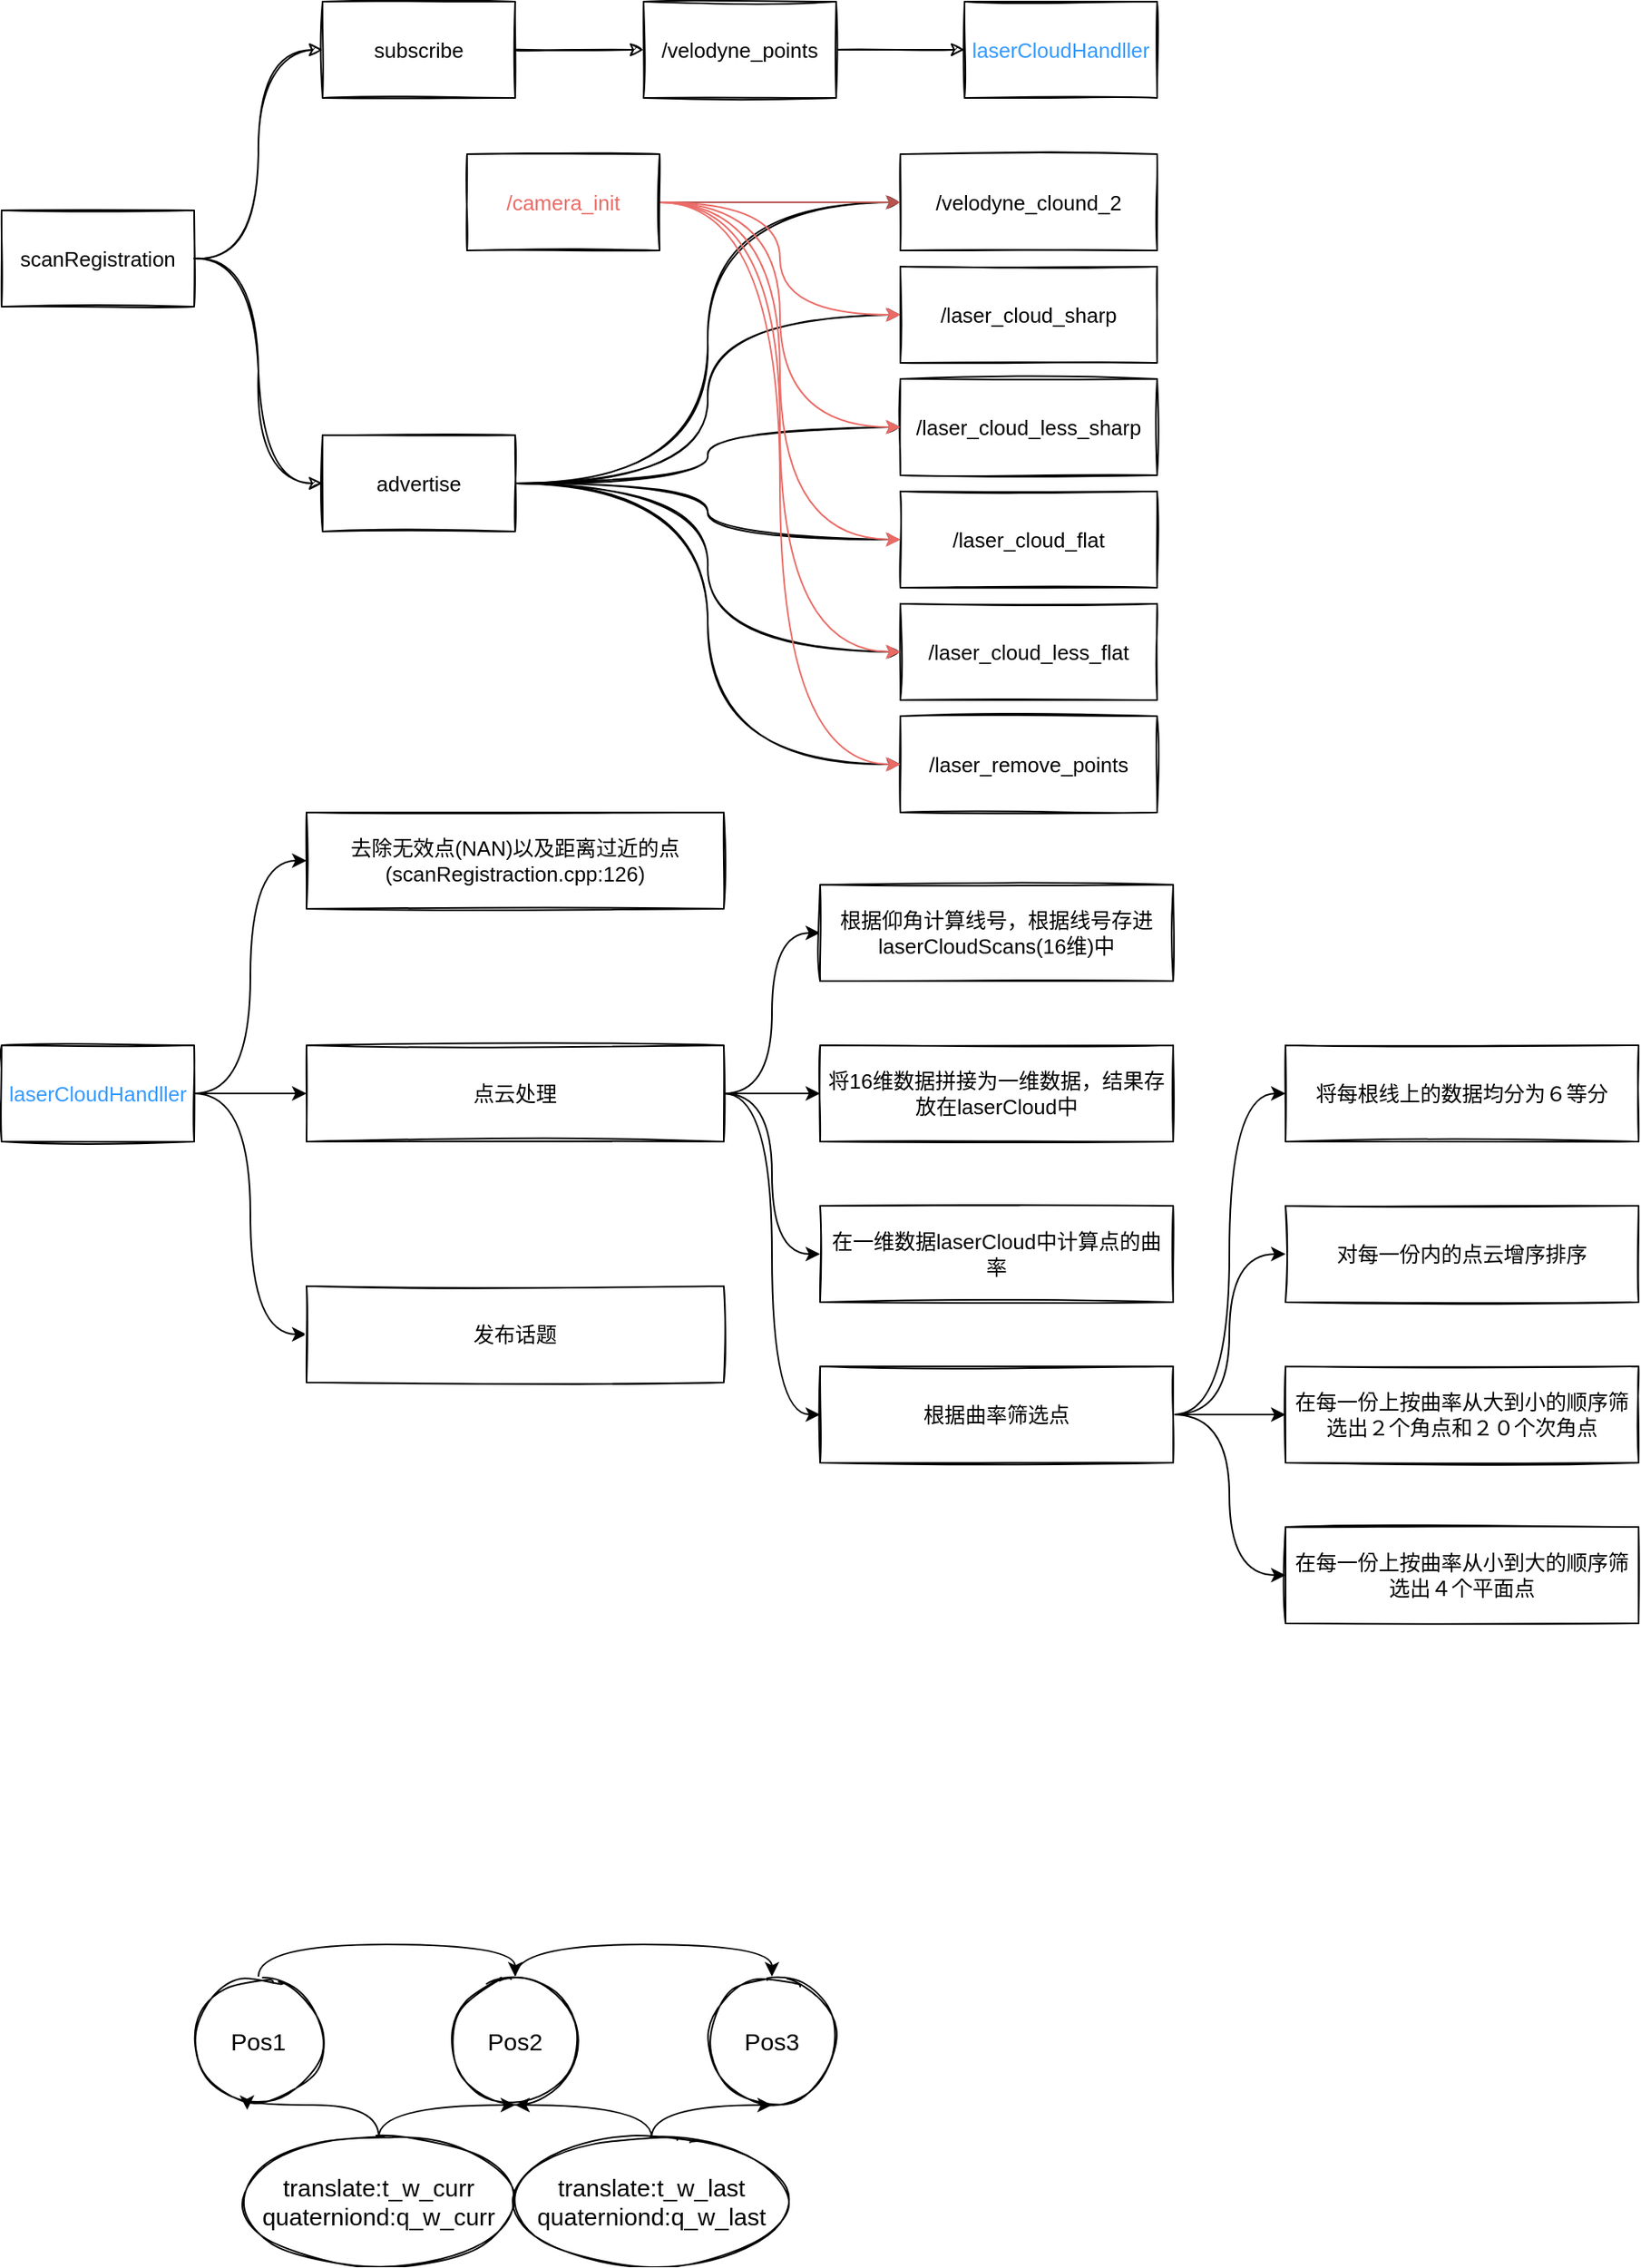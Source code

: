 <mxfile version="17.4.0" type="github">
  <diagram id="PKeqfnqakoSn-dvSIa7h" name="Page-1">
    <mxGraphModel dx="1350" dy="793" grid="1" gridSize="10" guides="1" tooltips="1" connect="1" arrows="1" fold="1" page="1" pageScale="1" pageWidth="827" pageHeight="1169" math="0" shadow="0">
      <root>
        <mxCell id="0" />
        <mxCell id="1" parent="0" />
        <mxCell id="Jbxziv27JbcRm0JtDk8l-17" style="edgeStyle=orthogonalEdgeStyle;curved=1;sketch=1;orthogonalLoop=1;jettySize=auto;html=1;entryX=0;entryY=0.5;entryDx=0;entryDy=0;fontSize=13;fontColor=#3399FF;" parent="1" source="Jbxziv27JbcRm0JtDk8l-1" target="Jbxziv27JbcRm0JtDk8l-2" edge="1">
          <mxGeometry relative="1" as="geometry" />
        </mxCell>
        <mxCell id="Jbxziv27JbcRm0JtDk8l-21" style="edgeStyle=orthogonalEdgeStyle;curved=1;sketch=1;orthogonalLoop=1;jettySize=auto;html=1;entryX=0;entryY=0.5;entryDx=0;entryDy=0;fontSize=13;fontColor=#3399FF;" parent="1" source="Jbxziv27JbcRm0JtDk8l-1" target="Jbxziv27JbcRm0JtDk8l-5" edge="1">
          <mxGeometry relative="1" as="geometry" />
        </mxCell>
        <mxCell id="Jbxziv27JbcRm0JtDk8l-1" value="&lt;div style=&quot;font-size: 13px;&quot;&gt;scanRegistration&lt;/div&gt;" style="rounded=0;whiteSpace=wrap;html=1;sketch=1;fontSize=13;" parent="1" vertex="1">
          <mxGeometry x="40" y="300" width="120" height="60" as="geometry" />
        </mxCell>
        <mxCell id="Jbxziv27JbcRm0JtDk8l-10" style="edgeStyle=orthogonalEdgeStyle;curved=1;sketch=1;orthogonalLoop=1;jettySize=auto;html=1;entryX=0;entryY=0.5;entryDx=0;entryDy=0;fontSize=13;" parent="1" source="Jbxziv27JbcRm0JtDk8l-2" target="Jbxziv27JbcRm0JtDk8l-9" edge="1">
          <mxGeometry relative="1" as="geometry" />
        </mxCell>
        <mxCell id="Jbxziv27JbcRm0JtDk8l-2" value="subscribe" style="rounded=0;whiteSpace=wrap;html=1;sketch=1;fontSize=13;" parent="1" vertex="1">
          <mxGeometry x="240" y="170" width="120" height="60" as="geometry" />
        </mxCell>
        <mxCell id="Jbxziv27JbcRm0JtDk8l-14" style="edgeStyle=orthogonalEdgeStyle;curved=1;sketch=1;orthogonalLoop=1;jettySize=auto;html=1;entryX=0;entryY=0.5;entryDx=0;entryDy=0;fontSize=13;fontColor=#3399FF;" parent="1" source="Jbxziv27JbcRm0JtDk8l-5" target="Jbxziv27JbcRm0JtDk8l-13" edge="1">
          <mxGeometry relative="1" as="geometry" />
        </mxCell>
        <mxCell id="Jbxziv27JbcRm0JtDk8l-16" style="edgeStyle=orthogonalEdgeStyle;curved=1;sketch=1;orthogonalLoop=1;jettySize=auto;html=1;entryX=0;entryY=0.5;entryDx=0;entryDy=0;fontSize=13;fontColor=#3399FF;" parent="1" source="Jbxziv27JbcRm0JtDk8l-5" target="Jbxziv27JbcRm0JtDk8l-15" edge="1">
          <mxGeometry relative="1" as="geometry" />
        </mxCell>
        <mxCell id="Jbxziv27JbcRm0JtDk8l-22" style="edgeStyle=orthogonalEdgeStyle;curved=1;sketch=1;orthogonalLoop=1;jettySize=auto;html=1;entryX=0;entryY=0.5;entryDx=0;entryDy=0;fontSize=13;fontColor=#3399FF;" parent="1" source="Jbxziv27JbcRm0JtDk8l-5" target="Jbxziv27JbcRm0JtDk8l-18" edge="1">
          <mxGeometry relative="1" as="geometry" />
        </mxCell>
        <mxCell id="Jbxziv27JbcRm0JtDk8l-26" style="edgeStyle=orthogonalEdgeStyle;curved=1;sketch=1;orthogonalLoop=1;jettySize=auto;html=1;entryX=0;entryY=0.5;entryDx=0;entryDy=0;fontSize=13;fontColor=#3399FF;" parent="1" source="Jbxziv27JbcRm0JtDk8l-5" target="Jbxziv27JbcRm0JtDk8l-23" edge="1">
          <mxGeometry relative="1" as="geometry" />
        </mxCell>
        <mxCell id="Jbxziv27JbcRm0JtDk8l-27" style="edgeStyle=orthogonalEdgeStyle;curved=1;sketch=1;orthogonalLoop=1;jettySize=auto;html=1;entryX=0;entryY=0.5;entryDx=0;entryDy=0;fontSize=13;fontColor=#3399FF;" parent="1" source="Jbxziv27JbcRm0JtDk8l-5" target="Jbxziv27JbcRm0JtDk8l-24" edge="1">
          <mxGeometry relative="1" as="geometry" />
        </mxCell>
        <mxCell id="Jbxziv27JbcRm0JtDk8l-28" style="edgeStyle=orthogonalEdgeStyle;curved=1;sketch=1;orthogonalLoop=1;jettySize=auto;html=1;entryX=0;entryY=0.5;entryDx=0;entryDy=0;fontSize=13;fontColor=#3399FF;" parent="1" source="Jbxziv27JbcRm0JtDk8l-5" target="Jbxziv27JbcRm0JtDk8l-25" edge="1">
          <mxGeometry relative="1" as="geometry" />
        </mxCell>
        <mxCell id="Jbxziv27JbcRm0JtDk8l-5" value="advertise" style="rounded=0;whiteSpace=wrap;html=1;sketch=1;fontSize=13;" parent="1" vertex="1">
          <mxGeometry x="240" y="440" width="120" height="60" as="geometry" />
        </mxCell>
        <mxCell id="Jbxziv27JbcRm0JtDk8l-11" style="edgeStyle=orthogonalEdgeStyle;curved=1;sketch=1;orthogonalLoop=1;jettySize=auto;html=1;fontSize=13;" parent="1" source="Jbxziv27JbcRm0JtDk8l-9" edge="1">
          <mxGeometry relative="1" as="geometry">
            <mxPoint x="640" y="200" as="targetPoint" />
          </mxGeometry>
        </mxCell>
        <mxCell id="Jbxziv27JbcRm0JtDk8l-9" value="/velodyne_points" style="rounded=0;whiteSpace=wrap;html=1;sketch=1;fontSize=13;" parent="1" vertex="1">
          <mxGeometry x="440" y="170" width="120" height="60" as="geometry" />
        </mxCell>
        <mxCell id="Jbxziv27JbcRm0JtDk8l-12" value="laserCloudHandller" style="rounded=0;whiteSpace=wrap;html=1;sketch=1;fontSize=13;fontColor=#3399FF;" parent="1" vertex="1">
          <mxGeometry x="640" y="170" width="120" height="60" as="geometry" />
        </mxCell>
        <mxCell id="Jbxziv27JbcRm0JtDk8l-13" value="/velodyne_clound_2" style="rounded=0;whiteSpace=wrap;html=1;sketch=1;fontSize=13;" parent="1" vertex="1">
          <mxGeometry x="600" y="265" width="160" height="60" as="geometry" />
        </mxCell>
        <mxCell id="Jbxziv27JbcRm0JtDk8l-15" value="/laser_cloud_sharp" style="rounded=0;whiteSpace=wrap;html=1;sketch=1;fontSize=13;" parent="1" vertex="1">
          <mxGeometry x="600" y="335" width="160" height="60" as="geometry" />
        </mxCell>
        <mxCell id="Jbxziv27JbcRm0JtDk8l-18" value="/laser_cloud_less_sharp" style="rounded=0;whiteSpace=wrap;html=1;sketch=1;fontSize=13;" parent="1" vertex="1">
          <mxGeometry x="600" y="405" width="160" height="60" as="geometry" />
        </mxCell>
        <mxCell id="Jbxziv27JbcRm0JtDk8l-23" value="/laser_cloud_flat" style="rounded=0;whiteSpace=wrap;html=1;sketch=1;fontSize=13;" parent="1" vertex="1">
          <mxGeometry x="600" y="475" width="160" height="60" as="geometry" />
        </mxCell>
        <mxCell id="Jbxziv27JbcRm0JtDk8l-24" value="/laser_cloud_less_flat" style="rounded=0;whiteSpace=wrap;html=1;sketch=1;fontSize=13;" parent="1" vertex="1">
          <mxGeometry x="600" y="545" width="160" height="60" as="geometry" />
        </mxCell>
        <mxCell id="Jbxziv27JbcRm0JtDk8l-25" value="/laser_remove_points" style="rounded=0;whiteSpace=wrap;html=1;sketch=1;fontSize=13;" parent="1" vertex="1">
          <mxGeometry x="600" y="615" width="160" height="60" as="geometry" />
        </mxCell>
        <mxCell id="GhelA_jYTZPkLx0FiXOg-9" style="edgeStyle=orthogonalEdgeStyle;orthogonalLoop=1;jettySize=auto;html=1;entryX=0;entryY=0.5;entryDx=0;entryDy=0;curved=1;" parent="1" source="GhelA_jYTZPkLx0FiXOg-1" target="GhelA_jYTZPkLx0FiXOg-2" edge="1">
          <mxGeometry relative="1" as="geometry" />
        </mxCell>
        <mxCell id="GhelA_jYTZPkLx0FiXOg-10" style="edgeStyle=orthogonalEdgeStyle;curved=1;orthogonalLoop=1;jettySize=auto;html=1;entryX=0;entryY=0.5;entryDx=0;entryDy=0;" parent="1" source="GhelA_jYTZPkLx0FiXOg-1" target="GhelA_jYTZPkLx0FiXOg-3" edge="1">
          <mxGeometry relative="1" as="geometry" />
        </mxCell>
        <mxCell id="GhelA_jYTZPkLx0FiXOg-27" style="edgeStyle=orthogonalEdgeStyle;curved=1;orthogonalLoop=1;jettySize=auto;html=1;entryX=0;entryY=0.5;entryDx=0;entryDy=0;" parent="1" source="GhelA_jYTZPkLx0FiXOg-1" target="GhelA_jYTZPkLx0FiXOg-26" edge="1">
          <mxGeometry relative="1" as="geometry" />
        </mxCell>
        <mxCell id="GhelA_jYTZPkLx0FiXOg-1" value="laserCloudHandller" style="rounded=0;whiteSpace=wrap;html=1;sketch=1;fontSize=13;fontColor=#3399FF;" parent="1" vertex="1">
          <mxGeometry x="40" y="820" width="120" height="60" as="geometry" />
        </mxCell>
        <mxCell id="GhelA_jYTZPkLx0FiXOg-2" value="去除无效点(NAN)以及距离过近的点(scanRegistraction.cpp:126)" style="rounded=0;whiteSpace=wrap;html=1;sketch=1;fontSize=13;" parent="1" vertex="1">
          <mxGeometry x="230" y="675" width="260" height="60" as="geometry" />
        </mxCell>
        <mxCell id="GhelA_jYTZPkLx0FiXOg-11" style="edgeStyle=orthogonalEdgeStyle;curved=1;orthogonalLoop=1;jettySize=auto;html=1;entryX=0;entryY=0.5;entryDx=0;entryDy=0;" parent="1" source="GhelA_jYTZPkLx0FiXOg-3" target="GhelA_jYTZPkLx0FiXOg-4" edge="1">
          <mxGeometry relative="1" as="geometry" />
        </mxCell>
        <mxCell id="GhelA_jYTZPkLx0FiXOg-12" style="edgeStyle=orthogonalEdgeStyle;curved=1;orthogonalLoop=1;jettySize=auto;html=1;entryX=0;entryY=0.5;entryDx=0;entryDy=0;" parent="1" source="GhelA_jYTZPkLx0FiXOg-3" target="GhelA_jYTZPkLx0FiXOg-5" edge="1">
          <mxGeometry relative="1" as="geometry" />
        </mxCell>
        <mxCell id="GhelA_jYTZPkLx0FiXOg-13" style="edgeStyle=orthogonalEdgeStyle;curved=1;orthogonalLoop=1;jettySize=auto;html=1;entryX=0;entryY=0.5;entryDx=0;entryDy=0;" parent="1" source="GhelA_jYTZPkLx0FiXOg-3" target="GhelA_jYTZPkLx0FiXOg-6" edge="1">
          <mxGeometry relative="1" as="geometry" />
        </mxCell>
        <mxCell id="GhelA_jYTZPkLx0FiXOg-14" style="edgeStyle=orthogonalEdgeStyle;curved=1;orthogonalLoop=1;jettySize=auto;html=1;entryX=0;entryY=0.5;entryDx=0;entryDy=0;" parent="1" source="GhelA_jYTZPkLx0FiXOg-3" target="GhelA_jYTZPkLx0FiXOg-7" edge="1">
          <mxGeometry relative="1" as="geometry">
            <Array as="points">
              <mxPoint x="520" y="850" />
              <mxPoint x="520" y="1050" />
            </Array>
          </mxGeometry>
        </mxCell>
        <mxCell id="GhelA_jYTZPkLx0FiXOg-3" value="点云处理" style="rounded=0;whiteSpace=wrap;html=1;sketch=1;fontSize=13;" parent="1" vertex="1">
          <mxGeometry x="230" y="820" width="260" height="60" as="geometry" />
        </mxCell>
        <mxCell id="GhelA_jYTZPkLx0FiXOg-4" value="&lt;div&gt;根据仰角计算线号，根据线号存进&lt;/div&gt;&lt;div&gt;laserCloudScans(16维)中&lt;/div&gt;" style="rounded=0;whiteSpace=wrap;html=1;sketch=1;fontSize=13;" parent="1" vertex="1">
          <mxGeometry x="550" y="720" width="220" height="60" as="geometry" />
        </mxCell>
        <mxCell id="GhelA_jYTZPkLx0FiXOg-5" value="将16维数据拼接为一维数据，结果存放在laserCloud中" style="rounded=0;whiteSpace=wrap;html=1;sketch=1;fontSize=13;" parent="1" vertex="1">
          <mxGeometry x="550" y="820" width="220" height="60" as="geometry" />
        </mxCell>
        <mxCell id="GhelA_jYTZPkLx0FiXOg-6" value="在一维数据laserCloud中计算点的曲率" style="rounded=0;whiteSpace=wrap;html=1;sketch=1;fontSize=13;" parent="1" vertex="1">
          <mxGeometry x="550" y="920" width="220" height="60" as="geometry" />
        </mxCell>
        <mxCell id="GhelA_jYTZPkLx0FiXOg-22" style="edgeStyle=orthogonalEdgeStyle;curved=1;orthogonalLoop=1;jettySize=auto;html=1;entryX=0;entryY=0.5;entryDx=0;entryDy=0;" parent="1" source="GhelA_jYTZPkLx0FiXOg-7" target="GhelA_jYTZPkLx0FiXOg-8" edge="1">
          <mxGeometry relative="1" as="geometry" />
        </mxCell>
        <mxCell id="GhelA_jYTZPkLx0FiXOg-23" style="edgeStyle=orthogonalEdgeStyle;curved=1;orthogonalLoop=1;jettySize=auto;html=1;entryX=0;entryY=0.5;entryDx=0;entryDy=0;" parent="1" source="GhelA_jYTZPkLx0FiXOg-7" target="GhelA_jYTZPkLx0FiXOg-17" edge="1">
          <mxGeometry relative="1" as="geometry" />
        </mxCell>
        <mxCell id="GhelA_jYTZPkLx0FiXOg-24" style="edgeStyle=orthogonalEdgeStyle;curved=1;orthogonalLoop=1;jettySize=auto;html=1;entryX=0;entryY=0.5;entryDx=0;entryDy=0;" parent="1" source="GhelA_jYTZPkLx0FiXOg-7" target="GhelA_jYTZPkLx0FiXOg-15" edge="1">
          <mxGeometry relative="1" as="geometry" />
        </mxCell>
        <mxCell id="GhelA_jYTZPkLx0FiXOg-25" style="edgeStyle=orthogonalEdgeStyle;curved=1;orthogonalLoop=1;jettySize=auto;html=1;entryX=0;entryY=0.5;entryDx=0;entryDy=0;" parent="1" source="GhelA_jYTZPkLx0FiXOg-7" target="GhelA_jYTZPkLx0FiXOg-16" edge="1">
          <mxGeometry relative="1" as="geometry" />
        </mxCell>
        <mxCell id="GhelA_jYTZPkLx0FiXOg-7" value="根据曲率筛选点" style="rounded=0;whiteSpace=wrap;html=1;sketch=1;fontSize=13;" parent="1" vertex="1">
          <mxGeometry x="550" y="1020" width="220" height="60" as="geometry" />
        </mxCell>
        <mxCell id="GhelA_jYTZPkLx0FiXOg-8" value="将每根线上的数据均分为６等分" style="rounded=0;whiteSpace=wrap;html=1;sketch=1;fontSize=13;" parent="1" vertex="1">
          <mxGeometry x="840" y="820" width="220" height="60" as="geometry" />
        </mxCell>
        <mxCell id="GhelA_jYTZPkLx0FiXOg-15" value="在每一份上按曲率从大到小的顺序筛选出２个角点和２０个次角点" style="rounded=0;whiteSpace=wrap;html=1;sketch=1;fontSize=13;" parent="1" vertex="1">
          <mxGeometry x="840" y="1020" width="220" height="60" as="geometry" />
        </mxCell>
        <mxCell id="GhelA_jYTZPkLx0FiXOg-16" value="在每一份上按曲率从小到大的顺序筛选出４个平面点" style="rounded=0;whiteSpace=wrap;html=1;sketch=1;fontSize=13;" parent="1" vertex="1">
          <mxGeometry x="840" y="1120" width="220" height="60" as="geometry" />
        </mxCell>
        <mxCell id="GhelA_jYTZPkLx0FiXOg-17" value="对每一份内的点云增序排序" style="rounded=0;whiteSpace=wrap;html=1;sketch=1;fontSize=13;" parent="1" vertex="1">
          <mxGeometry x="840" y="920" width="220" height="60" as="geometry" />
        </mxCell>
        <mxCell id="GhelA_jYTZPkLx0FiXOg-26" value="发布话题" style="rounded=0;whiteSpace=wrap;html=1;sketch=1;fontSize=13;" parent="1" vertex="1">
          <mxGeometry x="230" y="970" width="260" height="60" as="geometry" />
        </mxCell>
        <mxCell id="GhelA_jYTZPkLx0FiXOg-29" style="edgeStyle=orthogonalEdgeStyle;curved=1;orthogonalLoop=1;jettySize=auto;html=1;entryX=0;entryY=0.5;entryDx=0;entryDy=0;fontColor=#EA6B66;strokeColor=#b85450;fillColor=#f8cecc;" parent="1" source="GhelA_jYTZPkLx0FiXOg-28" target="Jbxziv27JbcRm0JtDk8l-13" edge="1">
          <mxGeometry relative="1" as="geometry" />
        </mxCell>
        <mxCell id="GhelA_jYTZPkLx0FiXOg-30" style="edgeStyle=orthogonalEdgeStyle;curved=1;orthogonalLoop=1;jettySize=auto;html=1;entryX=0;entryY=0.5;entryDx=0;entryDy=0;fontColor=#EA6B66;strokeColor=#EA6B66;" parent="1" source="GhelA_jYTZPkLx0FiXOg-28" target="Jbxziv27JbcRm0JtDk8l-15" edge="1">
          <mxGeometry relative="1" as="geometry" />
        </mxCell>
        <mxCell id="GhelA_jYTZPkLx0FiXOg-31" style="edgeStyle=orthogonalEdgeStyle;curved=1;orthogonalLoop=1;jettySize=auto;html=1;entryX=0;entryY=0.5;entryDx=0;entryDy=0;fontColor=#EA6B66;strokeColor=#EA6B66;" parent="1" source="GhelA_jYTZPkLx0FiXOg-28" target="Jbxziv27JbcRm0JtDk8l-18" edge="1">
          <mxGeometry relative="1" as="geometry" />
        </mxCell>
        <mxCell id="GhelA_jYTZPkLx0FiXOg-32" style="edgeStyle=orthogonalEdgeStyle;curved=1;orthogonalLoop=1;jettySize=auto;html=1;entryX=0;entryY=0.5;entryDx=0;entryDy=0;fontColor=#EA6B66;strokeColor=#EA6B66;" parent="1" source="GhelA_jYTZPkLx0FiXOg-28" target="Jbxziv27JbcRm0JtDk8l-23" edge="1">
          <mxGeometry relative="1" as="geometry" />
        </mxCell>
        <mxCell id="GhelA_jYTZPkLx0FiXOg-33" style="edgeStyle=orthogonalEdgeStyle;curved=1;orthogonalLoop=1;jettySize=auto;html=1;entryX=0;entryY=0.5;entryDx=0;entryDy=0;fontColor=#EA6B66;strokeColor=#EA6B66;" parent="1" source="GhelA_jYTZPkLx0FiXOg-28" target="Jbxziv27JbcRm0JtDk8l-24" edge="1">
          <mxGeometry relative="1" as="geometry" />
        </mxCell>
        <mxCell id="GhelA_jYTZPkLx0FiXOg-34" style="edgeStyle=orthogonalEdgeStyle;curved=1;orthogonalLoop=1;jettySize=auto;html=1;entryX=0;entryY=0.5;entryDx=0;entryDy=0;fontColor=#EA6B66;strokeColor=#EA6B66;" parent="1" source="GhelA_jYTZPkLx0FiXOg-28" target="Jbxziv27JbcRm0JtDk8l-25" edge="1">
          <mxGeometry relative="1" as="geometry" />
        </mxCell>
        <mxCell id="GhelA_jYTZPkLx0FiXOg-28" value="&lt;font color=&quot;#EA6B66&quot;&gt;/camera_init&lt;/font&gt;" style="rounded=0;whiteSpace=wrap;html=1;sketch=1;fontSize=13;" parent="1" vertex="1">
          <mxGeometry x="330" y="265" width="120" height="60" as="geometry" />
        </mxCell>
        <mxCell id="pYPstI5mJE876yl3EqcE-6" style="edgeStyle=orthogonalEdgeStyle;curved=1;orthogonalLoop=1;jettySize=auto;html=1;exitX=0.5;exitY=0;exitDx=0;exitDy=0;entryX=0.5;entryY=0;entryDx=0;entryDy=0;fontSize=15;" edge="1" parent="1" source="pYPstI5mJE876yl3EqcE-1" target="pYPstI5mJE876yl3EqcE-3">
          <mxGeometry relative="1" as="geometry" />
        </mxCell>
        <mxCell id="pYPstI5mJE876yl3EqcE-1" value="Pos1" style="ellipse;whiteSpace=wrap;html=1;aspect=fixed;sketch=1;fontSize=15;" vertex="1" parent="1">
          <mxGeometry x="160" y="1400" width="80" height="80" as="geometry" />
        </mxCell>
        <mxCell id="pYPstI5mJE876yl3EqcE-7" style="edgeStyle=orthogonalEdgeStyle;curved=1;orthogonalLoop=1;jettySize=auto;html=1;exitX=0.5;exitY=0;exitDx=0;exitDy=0;entryX=0.5;entryY=0;entryDx=0;entryDy=0;fontSize=15;" edge="1" parent="1" source="pYPstI5mJE876yl3EqcE-3" target="pYPstI5mJE876yl3EqcE-4">
          <mxGeometry relative="1" as="geometry" />
        </mxCell>
        <mxCell id="pYPstI5mJE876yl3EqcE-3" value="Pos2" style="ellipse;whiteSpace=wrap;html=1;aspect=fixed;sketch=1;fontSize=15;" vertex="1" parent="1">
          <mxGeometry x="320" y="1400" width="80" height="80" as="geometry" />
        </mxCell>
        <mxCell id="pYPstI5mJE876yl3EqcE-4" value="Pos3" style="ellipse;whiteSpace=wrap;html=1;aspect=fixed;sketch=1;fontSize=15;" vertex="1" parent="1">
          <mxGeometry x="480" y="1400" width="80" height="80" as="geometry" />
        </mxCell>
        <mxCell id="pYPstI5mJE876yl3EqcE-15" style="edgeStyle=orthogonalEdgeStyle;curved=1;orthogonalLoop=1;jettySize=auto;html=1;entryX=0.413;entryY=1.038;entryDx=0;entryDy=0;entryPerimeter=0;fontSize=15;" edge="1" parent="1" source="pYPstI5mJE876yl3EqcE-9" target="pYPstI5mJE876yl3EqcE-1">
          <mxGeometry relative="1" as="geometry" />
        </mxCell>
        <mxCell id="pYPstI5mJE876yl3EqcE-16" style="edgeStyle=orthogonalEdgeStyle;curved=1;orthogonalLoop=1;jettySize=auto;html=1;fontSize=15;" edge="1" parent="1" source="pYPstI5mJE876yl3EqcE-9" target="pYPstI5mJE876yl3EqcE-3">
          <mxGeometry relative="1" as="geometry" />
        </mxCell>
        <mxCell id="pYPstI5mJE876yl3EqcE-9" value="&lt;div style=&quot;font-size: 15px&quot;&gt;&lt;font style=&quot;font-size: 15px&quot;&gt;translate:t_w_curr&lt;/font&gt;&lt;/div&gt;&lt;div style=&quot;font-size: 15px&quot;&gt;&lt;font style=&quot;font-size: 15px&quot;&gt;quaterniond:q_w_curr&lt;br&gt;&lt;/font&gt;&lt;/div&gt;" style="ellipse;whiteSpace=wrap;html=1;sketch=1;" vertex="1" parent="1">
          <mxGeometry x="190" y="1500" width="170" height="80" as="geometry" />
        </mxCell>
        <mxCell id="pYPstI5mJE876yl3EqcE-17" style="edgeStyle=orthogonalEdgeStyle;curved=1;orthogonalLoop=1;jettySize=auto;html=1;entryX=0.5;entryY=1;entryDx=0;entryDy=0;fontSize=15;" edge="1" parent="1" source="pYPstI5mJE876yl3EqcE-10" target="pYPstI5mJE876yl3EqcE-3">
          <mxGeometry relative="1" as="geometry" />
        </mxCell>
        <mxCell id="pYPstI5mJE876yl3EqcE-18" style="edgeStyle=orthogonalEdgeStyle;curved=1;orthogonalLoop=1;jettySize=auto;html=1;entryX=0.5;entryY=1;entryDx=0;entryDy=0;fontSize=15;" edge="1" parent="1" source="pYPstI5mJE876yl3EqcE-10" target="pYPstI5mJE876yl3EqcE-4">
          <mxGeometry relative="1" as="geometry" />
        </mxCell>
        <mxCell id="pYPstI5mJE876yl3EqcE-10" value="&lt;div style=&quot;font-size: 15px&quot;&gt;&lt;font style=&quot;font-size: 15px&quot;&gt;translate:t_w_last&lt;/font&gt;&lt;/div&gt;&lt;div style=&quot;font-size: 15px&quot;&gt;&lt;font style=&quot;font-size: 15px&quot;&gt;quaterniond:q_w_last&lt;br&gt;&lt;/font&gt;&lt;/div&gt;" style="ellipse;whiteSpace=wrap;html=1;sketch=1;" vertex="1" parent="1">
          <mxGeometry x="360" y="1500" width="170" height="80" as="geometry" />
        </mxCell>
      </root>
    </mxGraphModel>
  </diagram>
</mxfile>

